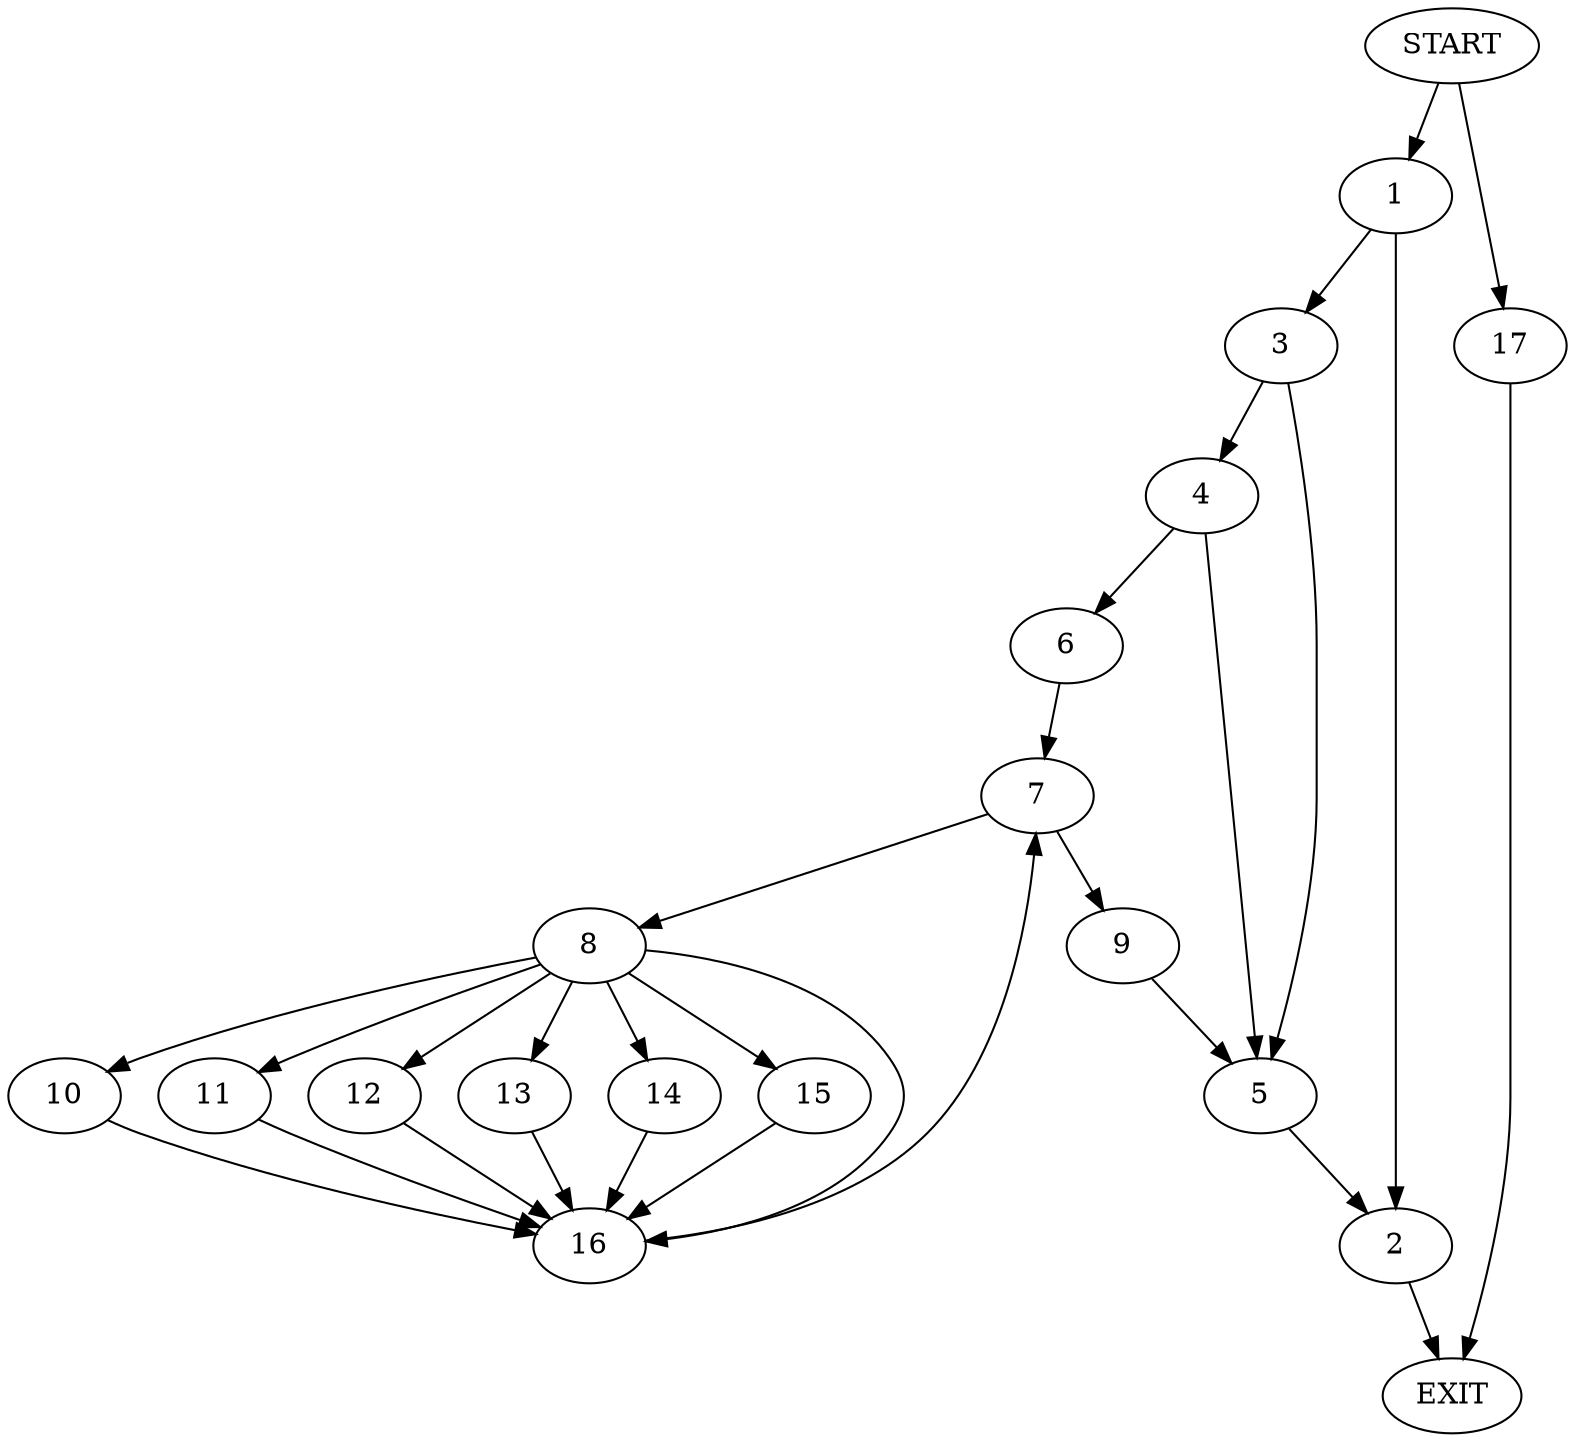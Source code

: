 digraph {
0 [label="START"]
18 [label="EXIT"]
0 -> 1
1 -> 2
1 -> 3
3 -> 4
3 -> 5
2 -> 18
4 -> 6
4 -> 5
5 -> 2
6 -> 7
7 -> 8
7 -> 9
9 -> 5
8 -> 10
8 -> 11
8 -> 12
8 -> 13
8 -> 14
8 -> 15
8 -> 16
15 -> 16
12 -> 16
14 -> 16
13 -> 16
10 -> 16
11 -> 16
16 -> 7
0 -> 17
17 -> 18
}
